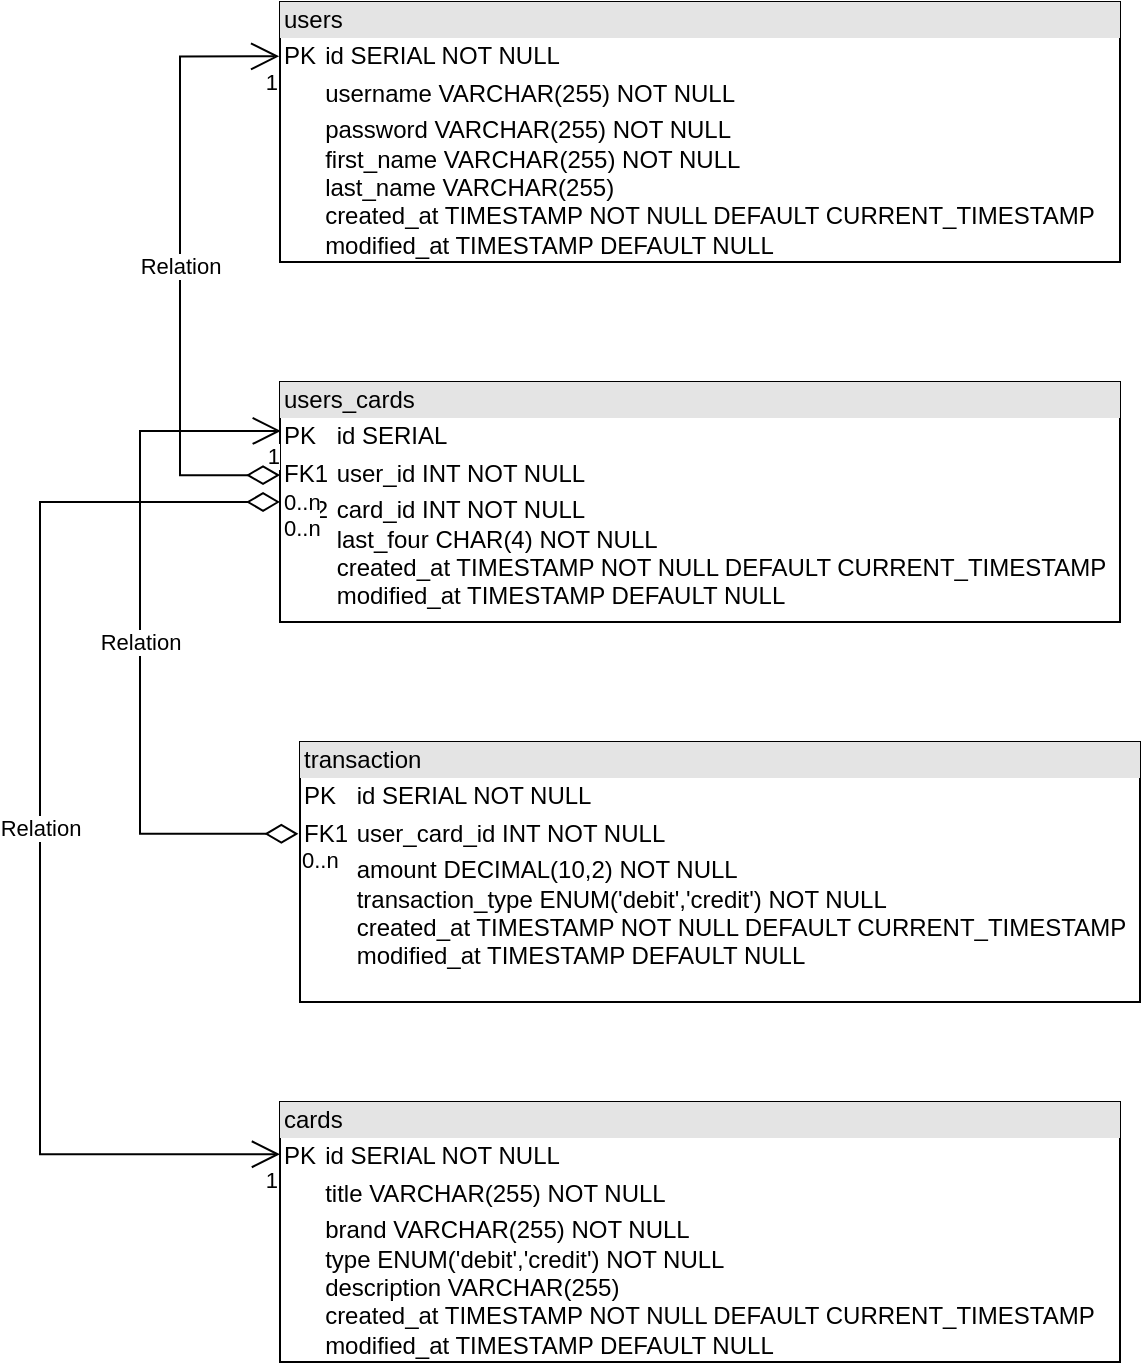 <mxfile version="24.6.5" type="device">
  <diagram name="Page-1" id="efa7a0a1-bf9b-a30e-e6df-94a7791c09e9">
    <mxGraphModel dx="1195" dy="603" grid="1" gridSize="10" guides="1" tooltips="1" connect="1" arrows="1" fold="1" page="1" pageScale="1" pageWidth="826" pageHeight="1169" background="none" math="0" shadow="0">
      <root>
        <mxCell id="0" />
        <mxCell id="1" parent="0" />
        <mxCell id="bk5nBPlpVMJShVZ8OTbo-125" value="&lt;div style=&quot;box-sizing:border-box;width:100%;background:#e4e4e4;padding:2px;&quot;&gt;users&lt;/div&gt;&lt;table style=&quot;width:100%;font-size:1em;&quot; cellpadding=&quot;2&quot; cellspacing=&quot;0&quot;&gt;&lt;tbody&gt;&lt;tr&gt;&lt;td&gt;PK&lt;/td&gt;&lt;td&gt;id SERIAL NOT NULL&lt;/td&gt;&lt;/tr&gt;&lt;tr&gt;&lt;td&gt;&lt;br&gt;&lt;/td&gt;&lt;td&gt;username VARCHAR(255) NOT NULL&lt;/td&gt;&lt;/tr&gt;&lt;tr&gt;&lt;td&gt;&lt;br&gt;&lt;br&gt;&lt;br&gt;&lt;/td&gt;&lt;td&gt;password VARCHAR(255) NOT NULL&lt;br&gt;first_name VARCHAR(255) NOT NULL&lt;br&gt;last_name VARCHAR(255)&lt;br&gt;created_at TIMESTAMP NOT NULL DEFAULT CURRENT_TIMESTAMP&lt;br&gt;modified_at TIMESTAMP DEFAULT NULL&lt;/td&gt;&lt;/tr&gt;&lt;/tbody&gt;&lt;/table&gt;" style="verticalAlign=top;align=left;overflow=fill;html=1;whiteSpace=wrap;" vertex="1" parent="1">
          <mxGeometry x="250" y="190" width="420" height="130" as="geometry" />
        </mxCell>
        <mxCell id="bk5nBPlpVMJShVZ8OTbo-126" value="&lt;div style=&quot;box-sizing:border-box;width:100%;background:#e4e4e4;padding:2px;&quot;&gt;users_cards&lt;/div&gt;&lt;table style=&quot;width:100%;font-size:1em;&quot; cellpadding=&quot;2&quot; cellspacing=&quot;0&quot;&gt;&lt;tbody&gt;&lt;tr&gt;&lt;td&gt;PK&lt;/td&gt;&lt;td&gt;id SERIAL&lt;/td&gt;&lt;/tr&gt;&lt;tr&gt;&lt;td&gt;FK1&lt;/td&gt;&lt;td&gt;user_id INT NOT NULL&lt;/td&gt;&lt;/tr&gt;&lt;tr&gt;&lt;td&gt;FK2&lt;br&gt;&lt;br&gt;&lt;br&gt;&lt;br&gt;&lt;/td&gt;&lt;td&gt;card_id INT NOT NULL&lt;br&gt;last_four CHAR(4) NOT NULL&lt;br&gt;created_at TIMESTAMP NOT NULL DEFAULT CURRENT_TIMESTAMP&lt;br&gt;modified_at TIMESTAMP DEFAULT NULL&lt;/td&gt;&lt;/tr&gt;&lt;/tbody&gt;&lt;/table&gt;" style="verticalAlign=top;align=left;overflow=fill;html=1;whiteSpace=wrap;" vertex="1" parent="1">
          <mxGeometry x="250" y="380" width="420" height="120" as="geometry" />
        </mxCell>
        <mxCell id="bk5nBPlpVMJShVZ8OTbo-127" value="&lt;div style=&quot;box-sizing:border-box;width:100%;background:#e4e4e4;padding:2px;&quot;&gt;cards&lt;/div&gt;&lt;table style=&quot;width:100%;font-size:1em;&quot; cellpadding=&quot;2&quot; cellspacing=&quot;0&quot;&gt;&lt;tbody&gt;&lt;tr&gt;&lt;td&gt;PK&lt;/td&gt;&lt;td&gt;id SERIAL NOT NULL&lt;/td&gt;&lt;/tr&gt;&lt;tr&gt;&lt;td&gt;&lt;br&gt;&lt;/td&gt;&lt;td&gt;title VARCHAR(255) NOT NULL&lt;/td&gt;&lt;/tr&gt;&lt;tr&gt;&lt;td&gt;&lt;br&gt;&lt;br&gt;&lt;br&gt;&lt;br&gt;&lt;br&gt;&lt;/td&gt;&lt;td&gt;brand VARCHAR(255) NOT NULL&lt;br&gt;type ENUM(&#39;debit&#39;,&#39;credit&#39;) NOT NULL&lt;br&gt;description VARCHAR(255)&lt;br&gt;created_at TIMESTAMP NOT NULL DEFAULT CURRENT_TIMESTAMP&lt;br&gt;modified_at TIMESTAMP DEFAULT NULL&lt;/td&gt;&lt;/tr&gt;&lt;/tbody&gt;&lt;/table&gt;" style="verticalAlign=top;align=left;overflow=fill;html=1;whiteSpace=wrap;" vertex="1" parent="1">
          <mxGeometry x="250" y="740" width="420" height="130" as="geometry" />
        </mxCell>
        <mxCell id="bk5nBPlpVMJShVZ8OTbo-128" value="&lt;div style=&quot;box-sizing:border-box;width:100%;background:#e4e4e4;padding:2px;&quot;&gt;transaction&lt;/div&gt;&lt;table style=&quot;width:100%;font-size:1em;&quot; cellpadding=&quot;2&quot; cellspacing=&quot;0&quot;&gt;&lt;tbody&gt;&lt;tr&gt;&lt;td&gt;PK&lt;/td&gt;&lt;td&gt;id SERIAL NOT NULL&lt;/td&gt;&lt;/tr&gt;&lt;tr&gt;&lt;td&gt;FK1&lt;/td&gt;&lt;td&gt;user_card_id INT NOT NULL&lt;/td&gt;&lt;/tr&gt;&lt;tr&gt;&lt;td&gt;&lt;br&gt;&lt;br&gt;&lt;br&gt;&lt;br&gt;&lt;/td&gt;&lt;td&gt;amount DECIMAL(10,2) NOT NULL&lt;br&gt;transaction_type ENUM(&#39;debit&#39;,&#39;credit&#39;) NOT NULL&lt;br&gt;created_at TIMESTAMP NOT NULL DEFAULT CURRENT_TIMESTAMP&lt;br&gt;modified_at TIMESTAMP DEFAULT NULL&lt;/td&gt;&lt;/tr&gt;&lt;/tbody&gt;&lt;/table&gt;" style="verticalAlign=top;align=left;overflow=fill;html=1;whiteSpace=wrap;" vertex="1" parent="1">
          <mxGeometry x="260" y="560" width="420" height="130" as="geometry" />
        </mxCell>
        <mxCell id="bk5nBPlpVMJShVZ8OTbo-129" value="Relation" style="endArrow=open;html=1;endSize=12;startArrow=diamondThin;startSize=14;startFill=0;edgeStyle=orthogonalEdgeStyle;rounded=0;exitX=-0.002;exitY=0.353;exitDx=0;exitDy=0;exitPerimeter=0;entryX=0.001;entryY=0.204;entryDx=0;entryDy=0;entryPerimeter=0;" edge="1" parent="1" source="bk5nBPlpVMJShVZ8OTbo-128" target="bk5nBPlpVMJShVZ8OTbo-126">
          <mxGeometry relative="1" as="geometry">
            <mxPoint x="160" y="810" as="sourcePoint" />
            <mxPoint x="320" y="810" as="targetPoint" />
            <Array as="points">
              <mxPoint x="180" y="606" />
              <mxPoint x="180" y="405" />
            </Array>
          </mxGeometry>
        </mxCell>
        <mxCell id="bk5nBPlpVMJShVZ8OTbo-130" value="0..n" style="edgeLabel;resizable=0;html=1;align=left;verticalAlign=top;" connectable="0" vertex="1" parent="bk5nBPlpVMJShVZ8OTbo-129">
          <mxGeometry x="-1" relative="1" as="geometry" />
        </mxCell>
        <mxCell id="bk5nBPlpVMJShVZ8OTbo-131" value="1" style="edgeLabel;resizable=0;html=1;align=right;verticalAlign=top;" connectable="0" vertex="1" parent="bk5nBPlpVMJShVZ8OTbo-129">
          <mxGeometry x="1" relative="1" as="geometry" />
        </mxCell>
        <mxCell id="bk5nBPlpVMJShVZ8OTbo-132" value="Relation" style="endArrow=open;html=1;endSize=12;startArrow=diamondThin;startSize=14;startFill=0;edgeStyle=orthogonalEdgeStyle;rounded=0;entryX=0;entryY=0.201;entryDx=0;entryDy=0;entryPerimeter=0;exitX=0;exitY=0.5;exitDx=0;exitDy=0;" edge="1" parent="1" source="bk5nBPlpVMJShVZ8OTbo-126" target="bk5nBPlpVMJShVZ8OTbo-127">
          <mxGeometry relative="1" as="geometry">
            <mxPoint x="390" y="500" as="sourcePoint" />
            <mxPoint x="190" y="560" as="targetPoint" />
            <Array as="points">
              <mxPoint x="130" y="440" />
              <mxPoint x="130" y="766" />
            </Array>
          </mxGeometry>
        </mxCell>
        <mxCell id="bk5nBPlpVMJShVZ8OTbo-133" value="0..n" style="edgeLabel;resizable=0;html=1;align=left;verticalAlign=top;" connectable="0" vertex="1" parent="bk5nBPlpVMJShVZ8OTbo-132">
          <mxGeometry x="-1" relative="1" as="geometry" />
        </mxCell>
        <mxCell id="bk5nBPlpVMJShVZ8OTbo-134" value="1" style="edgeLabel;resizable=0;html=1;align=right;verticalAlign=top;" connectable="0" vertex="1" parent="bk5nBPlpVMJShVZ8OTbo-132">
          <mxGeometry x="1" relative="1" as="geometry" />
        </mxCell>
        <mxCell id="bk5nBPlpVMJShVZ8OTbo-135" value="Relation" style="endArrow=open;html=1;endSize=12;startArrow=diamondThin;startSize=14;startFill=0;edgeStyle=orthogonalEdgeStyle;rounded=0;exitX=0;exitY=0.388;exitDx=0;exitDy=0;entryX=-0.001;entryY=0.209;entryDx=0;entryDy=0;entryPerimeter=0;exitPerimeter=0;" edge="1" parent="1" source="bk5nBPlpVMJShVZ8OTbo-126" target="bk5nBPlpVMJShVZ8OTbo-125">
          <mxGeometry relative="1" as="geometry">
            <mxPoint x="30" y="633" as="sourcePoint" />
            <mxPoint x="400" y="510" as="targetPoint" />
            <Array as="points">
              <mxPoint x="200" y="427" />
              <mxPoint x="200" y="217" />
            </Array>
          </mxGeometry>
        </mxCell>
        <mxCell id="bk5nBPlpVMJShVZ8OTbo-136" value="0..n" style="edgeLabel;resizable=0;html=1;align=left;verticalAlign=top;" connectable="0" vertex="1" parent="bk5nBPlpVMJShVZ8OTbo-135">
          <mxGeometry x="-1" relative="1" as="geometry" />
        </mxCell>
        <mxCell id="bk5nBPlpVMJShVZ8OTbo-137" value="1" style="edgeLabel;resizable=0;html=1;align=right;verticalAlign=top;" connectable="0" vertex="1" parent="bk5nBPlpVMJShVZ8OTbo-135">
          <mxGeometry x="1" relative="1" as="geometry" />
        </mxCell>
      </root>
    </mxGraphModel>
  </diagram>
</mxfile>
